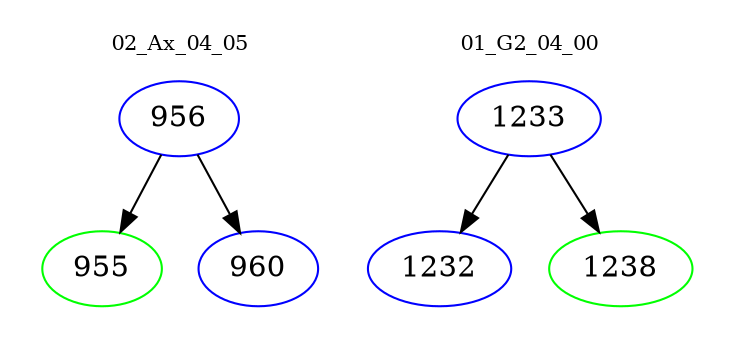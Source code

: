 digraph{
subgraph cluster_0 {
color = white
label = "02_Ax_04_05";
fontsize=10;
T0_956 [label="956", color="blue"]
T0_956 -> T0_955 [color="black"]
T0_955 [label="955", color="green"]
T0_956 -> T0_960 [color="black"]
T0_960 [label="960", color="blue"]
}
subgraph cluster_1 {
color = white
label = "01_G2_04_00";
fontsize=10;
T1_1233 [label="1233", color="blue"]
T1_1233 -> T1_1232 [color="black"]
T1_1232 [label="1232", color="blue"]
T1_1233 -> T1_1238 [color="black"]
T1_1238 [label="1238", color="green"]
}
}
